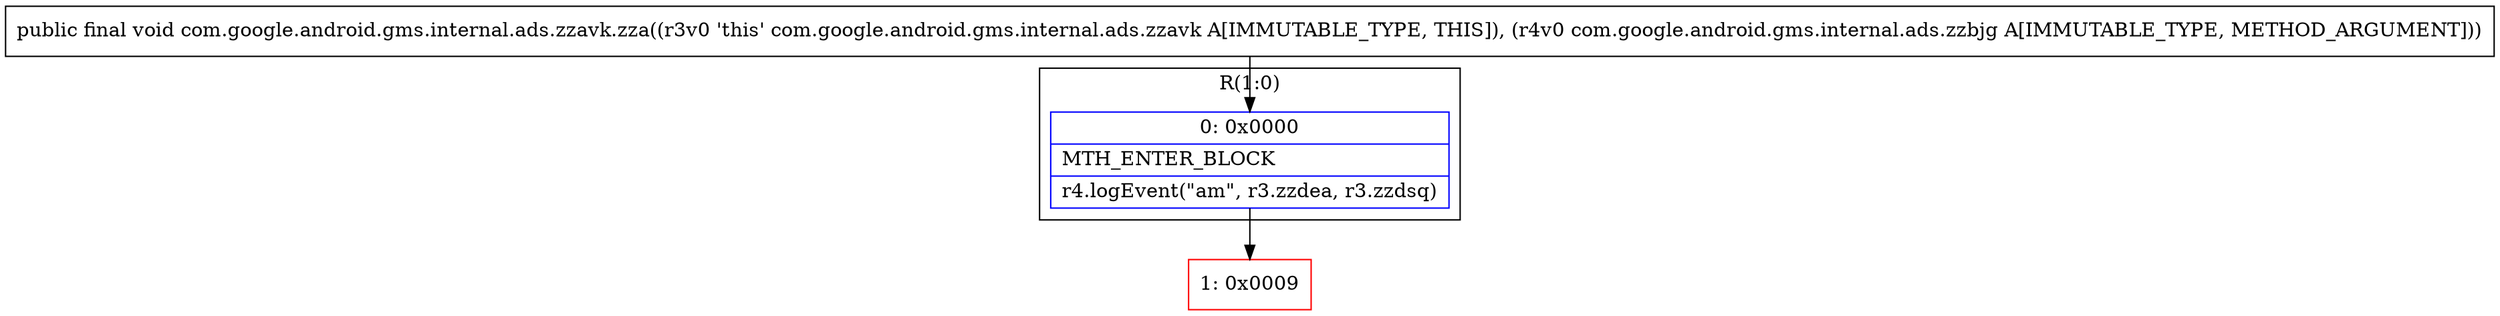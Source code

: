 digraph "CFG forcom.google.android.gms.internal.ads.zzavk.zza(Lcom\/google\/android\/gms\/internal\/ads\/zzbjg;)V" {
subgraph cluster_Region_1201983734 {
label = "R(1:0)";
node [shape=record,color=blue];
Node_0 [shape=record,label="{0\:\ 0x0000|MTH_ENTER_BLOCK\l|r4.logEvent(\"am\", r3.zzdea, r3.zzdsq)\l}"];
}
Node_1 [shape=record,color=red,label="{1\:\ 0x0009}"];
MethodNode[shape=record,label="{public final void com.google.android.gms.internal.ads.zzavk.zza((r3v0 'this' com.google.android.gms.internal.ads.zzavk A[IMMUTABLE_TYPE, THIS]), (r4v0 com.google.android.gms.internal.ads.zzbjg A[IMMUTABLE_TYPE, METHOD_ARGUMENT])) }"];
MethodNode -> Node_0;
Node_0 -> Node_1;
}

